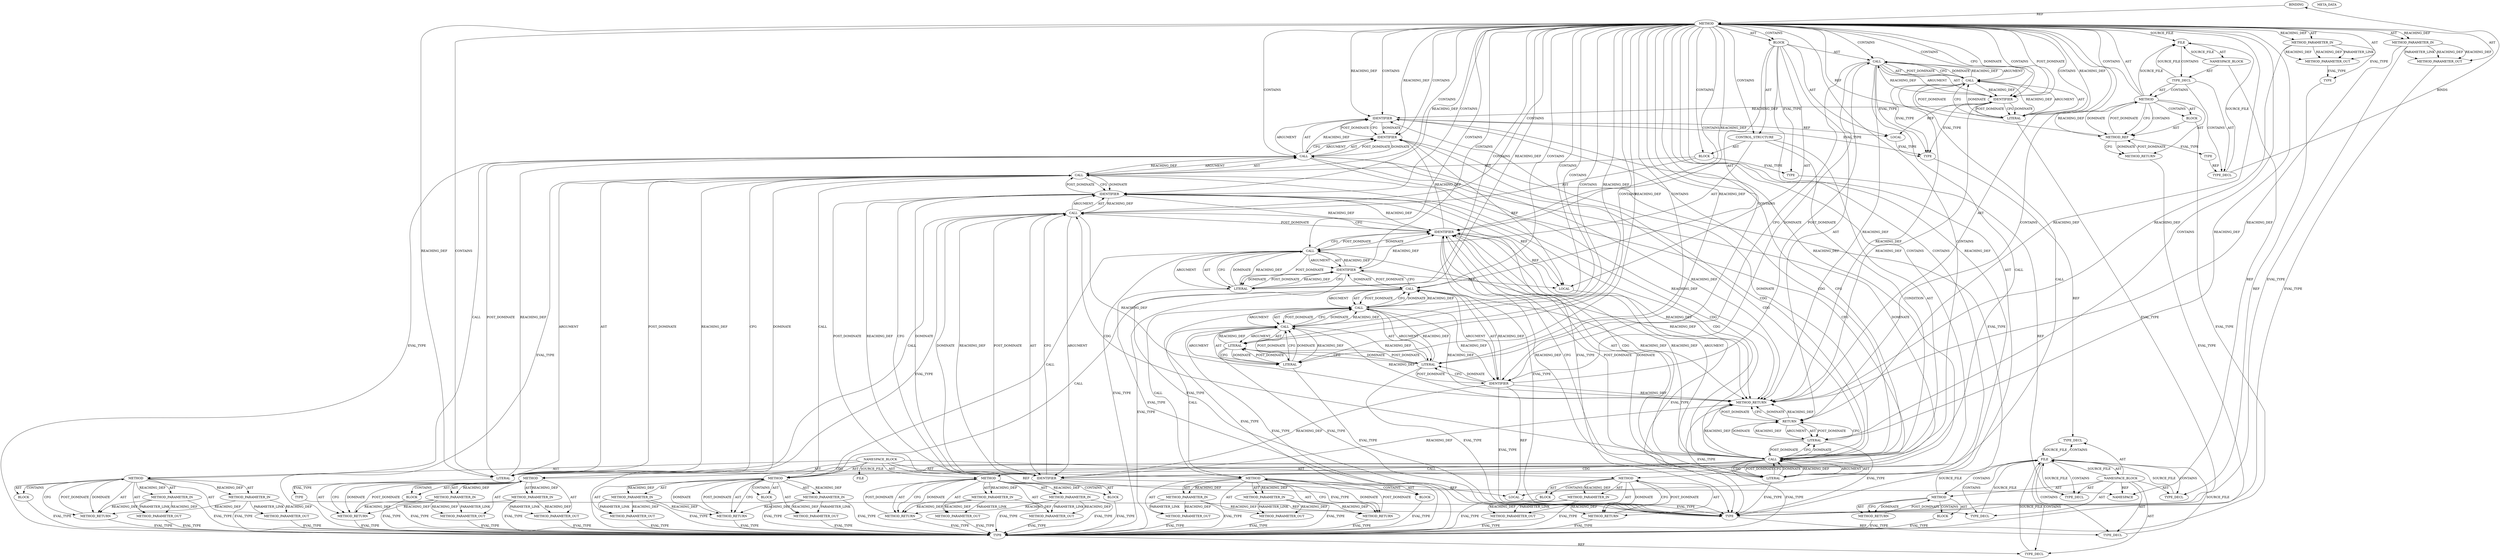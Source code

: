 digraph {
  "21474836480" [label="BINDING" METHOD_FULL_NAME="main" NAME="main" SIGNATURE="int(int,char[]*)"];
  "25769803776" [label="BLOCK" ARGUMENT_INDEX="-1" CODE="{
  int inc_value;
  int loop_counter;
  char buf[10];

  inc_value = 9 - (9 - 1);

  for(loop_counter = 0; loop_counter <= 9; )
  {
    /*  OK  */
    buf[loop_counter] = 'A';
    loop_counter += inc_value;
  }


  return 0;
}" COLUMN_NUMBER="1" LINE_NUMBER="51" ORDER="3" TYPE_FULL_NAME="void"];
  "25769803777" [label="BLOCK" ARGUMENT_INDEX="-1" CODE="{
    /*  OK  */
    buf[loop_counter] = 'A';
    loop_counter += inc_value;
  }" COLUMN_NUMBER="3" LINE_NUMBER="59" ORDER="4" TYPE_FULL_NAME="void"];
  "25769803778" [label="BLOCK" ARGUMENT_INDEX="-1" CODE="<empty>" COLUMN_NUMBER="1" LINE_NUMBER="1" ORDER="1" TYPE_FULL_NAME="ANY"];
  "25769803779" [label="BLOCK" ARGUMENT_INDEX="-1" CODE="<empty>" ORDER="1" TYPE_FULL_NAME="ANY"];
  "25769803780" [label="BLOCK" ARGUMENT_INDEX="1" CODE="<empty>" ORDER="1" TYPE_FULL_NAME="ANY"];
  "25769803781" [label="BLOCK" ARGUMENT_INDEX="1" CODE="<empty>" ORDER="1" TYPE_FULL_NAME="ANY"];
  "25769803782" [label="BLOCK" ARGUMENT_INDEX="1" CODE="<empty>" ORDER="1" TYPE_FULL_NAME="ANY"];
  "25769803783" [label="BLOCK" ARGUMENT_INDEX="1" CODE="<empty>" ORDER="1" TYPE_FULL_NAME="ANY"];
  "25769803784" [label="BLOCK" ARGUMENT_INDEX="1" CODE="<empty>" ORDER="1" TYPE_FULL_NAME="ANY"];
  "25769803785" [label="BLOCK" ARGUMENT_INDEX="1" CODE="<empty>" ORDER="1" TYPE_FULL_NAME="ANY"];
  "30064771072" [label="CALL" ARGUMENT_INDEX="2" CODE="buf[10]" COLUMN_NUMBER="8" DISPATCH_TYPE="STATIC_DISPATCH" LINE_NUMBER="54" METHOD_FULL_NAME="<operator>.assignment" NAME="<operator>.assignment" ORDER="4" SIGNATURE="" TYPE_FULL_NAME="char[10]"];
  "30064771073" [label="CALL" ARGUMENT_INDEX="2" CODE="buf[10]" COLUMN_NUMBER="8" DISPATCH_TYPE="STATIC_DISPATCH" LINE_NUMBER="54" METHOD_FULL_NAME="<operator>.alloc" NAME="<operator>.alloc" ORDER="2" SIGNATURE="" TYPE_FULL_NAME="char[10]"];
  "30064771074" [label="CALL" ARGUMENT_INDEX="-1" CODE="inc_value = 9 - (9 - 1)" COLUMN_NUMBER="3" DISPATCH_TYPE="STATIC_DISPATCH" LINE_NUMBER="56" METHOD_FULL_NAME="<operator>.assignment" NAME="<operator>.assignment" ORDER="5" SIGNATURE="" TYPE_FULL_NAME="ANY"];
  "30064771075" [label="CALL" ARGUMENT_INDEX="2" CODE="9 - (9 - 1)" COLUMN_NUMBER="15" DISPATCH_TYPE="STATIC_DISPATCH" LINE_NUMBER="56" METHOD_FULL_NAME="<operator>.subtraction" NAME="<operator>.subtraction" ORDER="2" SIGNATURE="" TYPE_FULL_NAME="ANY"];
  "30064771076" [label="CALL" ARGUMENT_INDEX="2" CODE="9 - 1" COLUMN_NUMBER="20" DISPATCH_TYPE="STATIC_DISPATCH" LINE_NUMBER="56" METHOD_FULL_NAME="<operator>.subtraction" NAME="<operator>.subtraction" ORDER="2" SIGNATURE="" TYPE_FULL_NAME="ANY"];
  "30064771077" [label="CALL" ARGUMENT_INDEX="1" CODE="loop_counter = 0" COLUMN_NUMBER="7" DISPATCH_TYPE="STATIC_DISPATCH" LINE_NUMBER="58" METHOD_FULL_NAME="<operator>.assignment" NAME="<operator>.assignment" ORDER="1" SIGNATURE="" TYPE_FULL_NAME="ANY"];
  "30064771078" [label="CALL" ARGUMENT_INDEX="-1" CODE="loop_counter <= 9" COLUMN_NUMBER="25" DISPATCH_TYPE="STATIC_DISPATCH" LINE_NUMBER="58" METHOD_FULL_NAME="<operator>.lessEqualsThan" NAME="<operator>.lessEqualsThan" ORDER="2" SIGNATURE="" TYPE_FULL_NAME="ANY"];
  "30064771079" [label="CALL" ARGUMENT_INDEX="-1" CODE="buf[loop_counter] = 'A'" COLUMN_NUMBER="5" DISPATCH_TYPE="STATIC_DISPATCH" LINE_NUMBER="61" METHOD_FULL_NAME="<operator>.assignment" NAME="<operator>.assignment" ORDER="1" SIGNATURE="" TYPE_FULL_NAME="ANY"];
  "30064771080" [label="CALL" ARGUMENT_INDEX="1" CODE="buf[loop_counter]" COLUMN_NUMBER="5" DISPATCH_TYPE="STATIC_DISPATCH" LINE_NUMBER="61" METHOD_FULL_NAME="<operator>.indirectIndexAccess" NAME="<operator>.indirectIndexAccess" ORDER="1" SIGNATURE="" TYPE_FULL_NAME="ANY"];
  "30064771081" [label="CALL" ARGUMENT_INDEX="-1" CODE="loop_counter += inc_value" COLUMN_NUMBER="5" DISPATCH_TYPE="STATIC_DISPATCH" LINE_NUMBER="62" METHOD_FULL_NAME="<operator>.assignmentPlus" NAME="<operator>.assignmentPlus" ORDER="2" SIGNATURE="" TYPE_FULL_NAME="ANY"];
  "47244640256" [label="CONTROL_STRUCTURE" ARGUMENT_INDEX="-1" CODE="for (loop_counter = 0;loop_counter <= 9;)" COLUMN_NUMBER="3" CONTROL_STRUCTURE_TYPE="FOR" LINE_NUMBER="58" ORDER="6" PARSER_TYPE_NAME="CASTForStatement"];
  "60129542144" [label="FILE" CODE="<empty>" CONTENT="<empty>" NAME="basic-00228-ok.c" ORDER="0"];
  "60129542145" [label="FILE" CODE="<empty>" CONTENT="<empty>" NAME="<includes>" ORDER="1"];
  "60129542146" [label="FILE" CODE="<empty>" CONTENT="<empty>" NAME="<unknown>" ORDER="0"];
  "68719476736" [label="IDENTIFIER" ARGUMENT_INDEX="1" CODE="buf" COLUMN_NUMBER="8" LINE_NUMBER="54" NAME="buf" ORDER="1" TYPE_FULL_NAME="char[10]"];
  "68719476737" [label="IDENTIFIER" ARGUMENT_INDEX="1" CODE="inc_value" COLUMN_NUMBER="3" LINE_NUMBER="56" NAME="inc_value" ORDER="1" TYPE_FULL_NAME="int"];
  "68719476738" [label="IDENTIFIER" ARGUMENT_INDEX="1" CODE="loop_counter" COLUMN_NUMBER="7" LINE_NUMBER="58" NAME="loop_counter" ORDER="1" TYPE_FULL_NAME="int"];
  "68719476739" [label="IDENTIFIER" ARGUMENT_INDEX="1" CODE="loop_counter" COLUMN_NUMBER="25" LINE_NUMBER="58" NAME="loop_counter" ORDER="1" TYPE_FULL_NAME="int"];
  "68719476740" [label="IDENTIFIER" ARGUMENT_INDEX="1" CODE="buf" COLUMN_NUMBER="5" LINE_NUMBER="61" NAME="buf" ORDER="1" TYPE_FULL_NAME="char[10]"];
  "68719476741" [label="IDENTIFIER" ARGUMENT_INDEX="2" CODE="loop_counter" COLUMN_NUMBER="9" LINE_NUMBER="61" NAME="loop_counter" ORDER="2" TYPE_FULL_NAME="int"];
  "68719476742" [label="IDENTIFIER" ARGUMENT_INDEX="1" CODE="loop_counter" COLUMN_NUMBER="5" LINE_NUMBER="62" NAME="loop_counter" ORDER="1" TYPE_FULL_NAME="int"];
  "68719476743" [label="IDENTIFIER" ARGUMENT_INDEX="2" CODE="inc_value" COLUMN_NUMBER="21" LINE_NUMBER="62" NAME="inc_value" ORDER="2" TYPE_FULL_NAME="int"];
  "90194313216" [label="LITERAL" ARGUMENT_INDEX="1" CODE="10" COLUMN_NUMBER="12" LINE_NUMBER="54" ORDER="1" TYPE_FULL_NAME="int"];
  "90194313217" [label="LITERAL" ARGUMENT_INDEX="1" CODE="9" COLUMN_NUMBER="15" LINE_NUMBER="56" ORDER="1" TYPE_FULL_NAME="int"];
  "90194313218" [label="LITERAL" ARGUMENT_INDEX="1" CODE="9" COLUMN_NUMBER="20" LINE_NUMBER="56" ORDER="1" TYPE_FULL_NAME="int"];
  "90194313219" [label="LITERAL" ARGUMENT_INDEX="2" CODE="1" COLUMN_NUMBER="24" LINE_NUMBER="56" ORDER="2" TYPE_FULL_NAME="int"];
  "90194313220" [label="LITERAL" ARGUMENT_INDEX="2" CODE="0" COLUMN_NUMBER="22" LINE_NUMBER="58" ORDER="2" TYPE_FULL_NAME="int"];
  "90194313221" [label="LITERAL" ARGUMENT_INDEX="2" CODE="9" COLUMN_NUMBER="41" LINE_NUMBER="58" ORDER="2" TYPE_FULL_NAME="int"];
  "90194313222" [label="LITERAL" ARGUMENT_INDEX="2" CODE="'A'" COLUMN_NUMBER="25" LINE_NUMBER="61" ORDER="2" TYPE_FULL_NAME="char"];
  "90194313223" [label="LITERAL" ARGUMENT_INDEX="-1" CODE="0" COLUMN_NUMBER="10" LINE_NUMBER="66" ORDER="1" TYPE_FULL_NAME="int"];
  "94489280512" [label="LOCAL" CODE="int inc_value" COLUMN_NUMBER="7" GENERIC_SIGNATURE="<empty>" LINE_NUMBER="52" NAME="inc_value" ORDER="1" TYPE_FULL_NAME="int"];
  "94489280513" [label="LOCAL" CODE="int loop_counter" COLUMN_NUMBER="7" GENERIC_SIGNATURE="<empty>" LINE_NUMBER="53" NAME="loop_counter" ORDER="2" TYPE_FULL_NAME="int"];
  "94489280514" [label="LOCAL" CODE="char buf[10]" COLUMN_NUMBER="8" GENERIC_SIGNATURE="<empty>" LINE_NUMBER="54" NAME="buf" ORDER="3" TYPE_FULL_NAME="char[10]"];
  "107374182400" [label="META_DATA" LANGUAGE="NEWC" OVERLAYS="base;controlflow;typerel;callgraph;dataflowOss" ROOT="/tmp/tmp.35FIujaNzE" VERSION="0.1"];
  "111669149696" [label="METHOD" AST_PARENT_FULL_NAME="basic-00228-ok.c:<global>" AST_PARENT_TYPE="TYPE_DECL" CODE="int main(int argc, char *argv[])
{
  int inc_value;
  int loop_counter;
  char buf[10];

  inc_value = 9 - (9 - 1);

  for(loop_counter = 0; loop_counter <= 9; )
  {
    /*  OK  */
    buf[loop_counter] = 'A';
    loop_counter += inc_value;
  }


  return 0;
}" COLUMN_NUMBER="1" COLUMN_NUMBER_END="1" FILENAME="basic-00228-ok.c" FULL_NAME="main" GENERIC_SIGNATURE="<empty>" IS_EXTERNAL="false" LINE_NUMBER="50" LINE_NUMBER_END="67" NAME="main" ORDER="1" SIGNATURE="int(int,char[]*)"];
  "111669149697" [label="METHOD" AST_PARENT_FULL_NAME="basic-00228-ok.c:<global>" AST_PARENT_TYPE="TYPE_DECL" CODE="<global>" COLUMN_NUMBER="1" COLUMN_NUMBER_END="1" FILENAME="basic-00228-ok.c" FULL_NAME="basic-00228-ok.c:<global>" GENERIC_SIGNATURE="<empty>" IS_EXTERNAL="false" LINE_NUMBER="1" LINE_NUMBER_END="67" NAME="<global>" ORDER="1" SIGNATURE=""];
  "111669149698" [label="METHOD" AST_PARENT_FULL_NAME="<includes>:<global>" AST_PARENT_TYPE="NAMESPACE_BLOCK" CODE="<global>" FILENAME="<includes>" FULL_NAME="<includes>:<global>" GENERIC_SIGNATURE="<empty>" IS_EXTERNAL="false" LINE_NUMBER="1" NAME="<global>" ORDER="1" SIGNATURE=""];
  "111669149699" [label="METHOD" AST_PARENT_FULL_NAME="<global>" AST_PARENT_TYPE="NAMESPACE_BLOCK" CODE="<empty>" FILENAME="<empty>" FULL_NAME="<operator>.assignment" GENERIC_SIGNATURE="<empty>" IS_EXTERNAL="true" NAME="<operator>.assignment" ORDER="0" SIGNATURE=""];
  "111669149700" [label="METHOD" AST_PARENT_FULL_NAME="<global>" AST_PARENT_TYPE="NAMESPACE_BLOCK" CODE="<empty>" FILENAME="<empty>" FULL_NAME="<operator>.alloc" GENERIC_SIGNATURE="<empty>" IS_EXTERNAL="true" NAME="<operator>.alloc" ORDER="0" SIGNATURE=""];
  "111669149701" [label="METHOD" AST_PARENT_FULL_NAME="<global>" AST_PARENT_TYPE="NAMESPACE_BLOCK" CODE="<empty>" FILENAME="<empty>" FULL_NAME="<operator>.subtraction" GENERIC_SIGNATURE="<empty>" IS_EXTERNAL="true" NAME="<operator>.subtraction" ORDER="0" SIGNATURE=""];
  "111669149702" [label="METHOD" AST_PARENT_FULL_NAME="<global>" AST_PARENT_TYPE="NAMESPACE_BLOCK" CODE="<empty>" FILENAME="<empty>" FULL_NAME="<operator>.lessEqualsThan" GENERIC_SIGNATURE="<empty>" IS_EXTERNAL="true" NAME="<operator>.lessEqualsThan" ORDER="0" SIGNATURE=""];
  "111669149703" [label="METHOD" AST_PARENT_FULL_NAME="<global>" AST_PARENT_TYPE="NAMESPACE_BLOCK" CODE="<empty>" FILENAME="<empty>" FULL_NAME="<operator>.indirectIndexAccess" GENERIC_SIGNATURE="<empty>" IS_EXTERNAL="true" NAME="<operator>.indirectIndexAccess" ORDER="0" SIGNATURE=""];
  "111669149704" [label="METHOD" AST_PARENT_FULL_NAME="<global>" AST_PARENT_TYPE="NAMESPACE_BLOCK" CODE="<empty>" FILENAME="<empty>" FULL_NAME="<operator>.assignmentPlus" GENERIC_SIGNATURE="<empty>" IS_EXTERNAL="true" NAME="<operator>.assignmentPlus" ORDER="0" SIGNATURE=""];
  "115964116992" [label="METHOD_PARAMETER_IN" CODE="int argc" COLUMN_NUMBER="10" EVALUATION_STRATEGY="BY_VALUE" INDEX="1" IS_VARIADIC="false" LINE_NUMBER="50" NAME="argc" ORDER="1" TYPE_FULL_NAME="int"];
  "115964116993" [label="METHOD_PARAMETER_IN" CODE="char *argv[]" COLUMN_NUMBER="20" EVALUATION_STRATEGY="BY_VALUE" INDEX="2" IS_VARIADIC="false" LINE_NUMBER="50" NAME="argv" ORDER="2" TYPE_FULL_NAME="char[]*"];
  "115964116994" [label="METHOD_PARAMETER_IN" CODE="p1" EVALUATION_STRATEGY="BY_VALUE" INDEX="1" IS_VARIADIC="false" NAME="p1" ORDER="1" TYPE_FULL_NAME="ANY"];
  "115964116995" [label="METHOD_PARAMETER_IN" CODE="p2" EVALUATION_STRATEGY="BY_VALUE" INDEX="2" IS_VARIADIC="false" NAME="p2" ORDER="2" TYPE_FULL_NAME="ANY"];
  "115964116996" [label="METHOD_PARAMETER_IN" CODE="p1" EVALUATION_STRATEGY="BY_VALUE" INDEX="1" IS_VARIADIC="false" NAME="p1" ORDER="1" TYPE_FULL_NAME="ANY"];
  "115964116997" [label="METHOD_PARAMETER_IN" CODE="p1" EVALUATION_STRATEGY="BY_VALUE" INDEX="1" IS_VARIADIC="false" NAME="p1" ORDER="1" TYPE_FULL_NAME="ANY"];
  "115964116998" [label="METHOD_PARAMETER_IN" CODE="p2" EVALUATION_STRATEGY="BY_VALUE" INDEX="2" IS_VARIADIC="false" NAME="p2" ORDER="2" TYPE_FULL_NAME="ANY"];
  "115964116999" [label="METHOD_PARAMETER_IN" CODE="p1" EVALUATION_STRATEGY="BY_VALUE" INDEX="1" IS_VARIADIC="false" NAME="p1" ORDER="1" TYPE_FULL_NAME="ANY"];
  "115964117000" [label="METHOD_PARAMETER_IN" CODE="p2" EVALUATION_STRATEGY="BY_VALUE" INDEX="2" IS_VARIADIC="false" NAME="p2" ORDER="2" TYPE_FULL_NAME="ANY"];
  "115964117001" [label="METHOD_PARAMETER_IN" CODE="p1" EVALUATION_STRATEGY="BY_VALUE" INDEX="1" IS_VARIADIC="false" NAME="p1" ORDER="1" TYPE_FULL_NAME="ANY"];
  "115964117002" [label="METHOD_PARAMETER_IN" CODE="p2" EVALUATION_STRATEGY="BY_VALUE" INDEX="2" IS_VARIADIC="false" NAME="p2" ORDER="2" TYPE_FULL_NAME="ANY"];
  "115964117003" [label="METHOD_PARAMETER_IN" CODE="p1" EVALUATION_STRATEGY="BY_VALUE" INDEX="1" IS_VARIADIC="false" NAME="p1" ORDER="1" TYPE_FULL_NAME="ANY"];
  "115964117004" [label="METHOD_PARAMETER_IN" CODE="p2" EVALUATION_STRATEGY="BY_VALUE" INDEX="2" IS_VARIADIC="false" NAME="p2" ORDER="2" TYPE_FULL_NAME="ANY"];
  "120259084288" [label="METHOD_PARAMETER_OUT" CODE="int argc" COLUMN_NUMBER="10" EVALUATION_STRATEGY="BY_VALUE" INDEX="1" IS_VARIADIC="false" LINE_NUMBER="50" NAME="argc" ORDER="1" TYPE_FULL_NAME="int"];
  "120259084289" [label="METHOD_PARAMETER_OUT" CODE="char *argv[]" COLUMN_NUMBER="20" EVALUATION_STRATEGY="BY_VALUE" INDEX="2" IS_VARIADIC="false" LINE_NUMBER="50" NAME="argv" ORDER="2" TYPE_FULL_NAME="char[]*"];
  "120259084290" [label="METHOD_PARAMETER_OUT" CODE="p1" EVALUATION_STRATEGY="BY_VALUE" INDEX="1" IS_VARIADIC="false" NAME="p1" ORDER="1" TYPE_FULL_NAME="ANY"];
  "120259084291" [label="METHOD_PARAMETER_OUT" CODE="p2" EVALUATION_STRATEGY="BY_VALUE" INDEX="2" IS_VARIADIC="false" NAME="p2" ORDER="2" TYPE_FULL_NAME="ANY"];
  "120259084292" [label="METHOD_PARAMETER_OUT" CODE="p1" EVALUATION_STRATEGY="BY_VALUE" INDEX="1" IS_VARIADIC="false" NAME="p1" ORDER="1" TYPE_FULL_NAME="ANY"];
  "120259084293" [label="METHOD_PARAMETER_OUT" CODE="p1" EVALUATION_STRATEGY="BY_VALUE" INDEX="1" IS_VARIADIC="false" NAME="p1" ORDER="1" TYPE_FULL_NAME="ANY"];
  "120259084294" [label="METHOD_PARAMETER_OUT" CODE="p2" EVALUATION_STRATEGY="BY_VALUE" INDEX="2" IS_VARIADIC="false" NAME="p2" ORDER="2" TYPE_FULL_NAME="ANY"];
  "120259084295" [label="METHOD_PARAMETER_OUT" CODE="p1" EVALUATION_STRATEGY="BY_VALUE" INDEX="1" IS_VARIADIC="false" NAME="p1" ORDER="1" TYPE_FULL_NAME="ANY"];
  "120259084296" [label="METHOD_PARAMETER_OUT" CODE="p2" EVALUATION_STRATEGY="BY_VALUE" INDEX="2" IS_VARIADIC="false" NAME="p2" ORDER="2" TYPE_FULL_NAME="ANY"];
  "120259084297" [label="METHOD_PARAMETER_OUT" CODE="p1" EVALUATION_STRATEGY="BY_VALUE" INDEX="1" IS_VARIADIC="false" NAME="p1" ORDER="1" TYPE_FULL_NAME="ANY"];
  "120259084298" [label="METHOD_PARAMETER_OUT" CODE="p2" EVALUATION_STRATEGY="BY_VALUE" INDEX="2" IS_VARIADIC="false" NAME="p2" ORDER="2" TYPE_FULL_NAME="ANY"];
  "120259084299" [label="METHOD_PARAMETER_OUT" CODE="p1" EVALUATION_STRATEGY="BY_VALUE" INDEX="1" IS_VARIADIC="false" NAME="p1" ORDER="1" TYPE_FULL_NAME="ANY"];
  "120259084300" [label="METHOD_PARAMETER_OUT" CODE="p2" EVALUATION_STRATEGY="BY_VALUE" INDEX="2" IS_VARIADIC="false" NAME="p2" ORDER="2" TYPE_FULL_NAME="ANY"];
  "124554051584" [label="METHOD_REF" ARGUMENT_INDEX="1" CODE="main" COLUMN_NUMBER="1" LINE_NUMBER="50" METHOD_FULL_NAME="main" ORDER="1" TYPE_FULL_NAME="main"];
  "128849018880" [label="METHOD_RETURN" CODE="RET" COLUMN_NUMBER="1" EVALUATION_STRATEGY="BY_VALUE" LINE_NUMBER="50" ORDER="4" TYPE_FULL_NAME="int"];
  "128849018881" [label="METHOD_RETURN" CODE="RET" COLUMN_NUMBER="1" EVALUATION_STRATEGY="BY_VALUE" LINE_NUMBER="1" ORDER="2" TYPE_FULL_NAME="ANY"];
  "128849018882" [label="METHOD_RETURN" CODE="RET" EVALUATION_STRATEGY="BY_VALUE" LINE_NUMBER="1" ORDER="2" TYPE_FULL_NAME="ANY"];
  "128849018883" [label="METHOD_RETURN" CODE="RET" EVALUATION_STRATEGY="BY_VALUE" ORDER="2" TYPE_FULL_NAME="ANY"];
  "128849018884" [label="METHOD_RETURN" CODE="RET" EVALUATION_STRATEGY="BY_VALUE" ORDER="2" TYPE_FULL_NAME="ANY"];
  "128849018885" [label="METHOD_RETURN" CODE="RET" EVALUATION_STRATEGY="BY_VALUE" ORDER="2" TYPE_FULL_NAME="ANY"];
  "128849018886" [label="METHOD_RETURN" CODE="RET" EVALUATION_STRATEGY="BY_VALUE" ORDER="2" TYPE_FULL_NAME="ANY"];
  "128849018887" [label="METHOD_RETURN" CODE="RET" EVALUATION_STRATEGY="BY_VALUE" ORDER="2" TYPE_FULL_NAME="ANY"];
  "128849018888" [label="METHOD_RETURN" CODE="RET" EVALUATION_STRATEGY="BY_VALUE" ORDER="2" TYPE_FULL_NAME="ANY"];
  "137438953472" [label="NAMESPACE" CODE="<empty>" NAME="<global>" ORDER="-1"];
  "141733920768" [label="NAMESPACE_BLOCK" CODE="<empty>" FILENAME="<unknown>" FULL_NAME="<global>" NAME="<global>" ORDER="1"];
  "141733920769" [label="NAMESPACE_BLOCK" CODE="<empty>" FILENAME="basic-00228-ok.c" FULL_NAME="basic-00228-ok.c:<global>" NAME="<global>" ORDER="1"];
  "141733920770" [label="NAMESPACE_BLOCK" CODE="<empty>" FILENAME="<includes>" FULL_NAME="<includes>:<global>" NAME="<global>" ORDER="1"];
  "146028888064" [label="RETURN" ARGUMENT_INDEX="-1" CODE="return 0;" COLUMN_NUMBER="3" LINE_NUMBER="66" ORDER="7"];
  "163208757248" [label="TYPE" FULL_NAME="ANY" NAME="ANY" TYPE_DECL_FULL_NAME="ANY"];
  "163208757249" [label="TYPE" FULL_NAME="char" NAME="char" TYPE_DECL_FULL_NAME="char"];
  "163208757250" [label="TYPE" FULL_NAME="char[10]" NAME="char[10]" TYPE_DECL_FULL_NAME="char[10]"];
  "163208757251" [label="TYPE" FULL_NAME="char[]*" NAME="char[]*" TYPE_DECL_FULL_NAME="char[]*"];
  "163208757252" [label="TYPE" FULL_NAME="int" NAME="int" TYPE_DECL_FULL_NAME="int"];
  "163208757253" [label="TYPE" FULL_NAME="main" NAME="main" TYPE_DECL_FULL_NAME="main"];
  "163208757254" [label="TYPE" FULL_NAME="void" NAME="void" TYPE_DECL_FULL_NAME="void"];
  "171798691840" [label="TYPE_DECL" AST_PARENT_FULL_NAME="basic-00228-ok.c:<global>" AST_PARENT_TYPE="TYPE_DECL" CODE="main" COLUMN_NUMBER="1" FILENAME="basic-00228-ok.c" FULL_NAME="main" GENERIC_SIGNATURE="<empty>" IS_EXTERNAL="false" LINE_NUMBER="50" NAME="main" ORDER="1"];
  "171798691841" [label="TYPE_DECL" AST_PARENT_FULL_NAME="basic-00228-ok.c:<global>" AST_PARENT_TYPE="NAMESPACE_BLOCK" CODE="<global>" COLUMN_NUMBER="1" FILENAME="basic-00228-ok.c" FULL_NAME="basic-00228-ok.c:<global>" GENERIC_SIGNATURE="<empty>" IS_EXTERNAL="false" LINE_NUMBER="1" NAME="<global>" ORDER="1"];
  "171798691842" [label="TYPE_DECL" AST_PARENT_FULL_NAME="<includes>:<global>" AST_PARENT_TYPE="NAMESPACE_BLOCK" CODE="ANY" FILENAME="<includes>" FULL_NAME="ANY" GENERIC_SIGNATURE="<empty>" IS_EXTERNAL="true" NAME="ANY" ORDER="-1"];
  "171798691843" [label="TYPE_DECL" AST_PARENT_FULL_NAME="<includes>:<global>" AST_PARENT_TYPE="NAMESPACE_BLOCK" CODE="char" FILENAME="<includes>" FULL_NAME="char" GENERIC_SIGNATURE="<empty>" IS_EXTERNAL="true" NAME="char" ORDER="-1"];
  "171798691844" [label="TYPE_DECL" AST_PARENT_FULL_NAME="<includes>:<global>" AST_PARENT_TYPE="NAMESPACE_BLOCK" CODE="char[10]" FILENAME="<includes>" FULL_NAME="char[10]" GENERIC_SIGNATURE="<empty>" IS_EXTERNAL="true" NAME="char[10]" ORDER="-1"];
  "171798691845" [label="TYPE_DECL" AST_PARENT_FULL_NAME="<includes>:<global>" AST_PARENT_TYPE="NAMESPACE_BLOCK" CODE="char[]*" FILENAME="<includes>" FULL_NAME="char[]*" GENERIC_SIGNATURE="<empty>" IS_EXTERNAL="true" NAME="char[]*" ORDER="-1"];
  "171798691846" [label="TYPE_DECL" AST_PARENT_FULL_NAME="<includes>:<global>" AST_PARENT_TYPE="NAMESPACE_BLOCK" CODE="int" FILENAME="<includes>" FULL_NAME="int" GENERIC_SIGNATURE="<empty>" IS_EXTERNAL="true" NAME="int" ORDER="-1"];
  "171798691847" [label="TYPE_DECL" AST_PARENT_FULL_NAME="<includes>:<global>" AST_PARENT_TYPE="NAMESPACE_BLOCK" CODE="void" FILENAME="<includes>" FULL_NAME="void" GENERIC_SIGNATURE="<empty>" IS_EXTERNAL="true" NAME="void" ORDER="-1"];
  "21474836480" -> "111669149696" [label="REF" ];
  "25769803776" -> "94489280512" [label="AST" ];
  "25769803776" -> "94489280513" [label="AST" ];
  "25769803776" -> "94489280514" [label="AST" ];
  "25769803776" -> "30064771072" [label="AST" ];
  "25769803776" -> "30064771074" [label="AST" ];
  "25769803776" -> "47244640256" [label="AST" ];
  "25769803776" -> "146028888064" [label="AST" ];
  "25769803776" -> "163208757254" [label="EVAL_TYPE" ];
  "25769803777" -> "30064771079" [label="AST" ];
  "25769803777" -> "30064771081" [label="AST" ];
  "25769803777" -> "163208757254" [label="EVAL_TYPE" ];
  "25769803778" -> "124554051584" [label="AST" ];
  "25769803778" -> "163208757248" [label="EVAL_TYPE" ];
  "25769803779" -> "163208757248" [label="EVAL_TYPE" ];
  "25769803780" -> "163208757248" [label="EVAL_TYPE" ];
  "25769803781" -> "163208757248" [label="EVAL_TYPE" ];
  "25769803782" -> "163208757248" [label="EVAL_TYPE" ];
  "25769803783" -> "163208757248" [label="EVAL_TYPE" ];
  "25769803784" -> "163208757248" [label="EVAL_TYPE" ];
  "25769803785" -> "163208757248" [label="EVAL_TYPE" ];
  "30064771072" -> "68719476736" [label="ARGUMENT" ];
  "30064771072" -> "30064771073" [label="ARGUMENT" ];
  "30064771072" -> "68719476736" [label="AST" ];
  "30064771072" -> "30064771073" [label="AST" ];
  "30064771072" -> "111669149699" [label="CALL" ];
  "30064771072" -> "68719476737" [label="CFG" ];
  "30064771072" -> "68719476737" [label="DOMINATE" ];
  "30064771072" -> "163208757250" [label="EVAL_TYPE" ];
  "30064771072" -> "30064771073" [label="POST_DOMINATE" ];
  "30064771072" -> "128849018880" [label="REACHING_DEF" property="buf[10]"];
  "30064771073" -> "90194313216" [label="ARGUMENT" ];
  "30064771073" -> "90194313216" [label="AST" ];
  "30064771073" -> "111669149700" [label="CALL" ];
  "30064771073" -> "30064771072" [label="CFG" ];
  "30064771073" -> "30064771072" [label="DOMINATE" ];
  "30064771073" -> "163208757250" [label="EVAL_TYPE" ];
  "30064771073" -> "90194313216" [label="POST_DOMINATE" ];
  "30064771073" -> "68719476736" [label="REACHING_DEF" property="buf[10]"];
  "30064771073" -> "30064771072" [label="REACHING_DEF" property="buf[10]"];
  "30064771073" -> "128849018880" [label="REACHING_DEF" property="buf[10]"];
  "30064771074" -> "68719476737" [label="ARGUMENT" ];
  "30064771074" -> "30064771075" [label="ARGUMENT" ];
  "30064771074" -> "68719476737" [label="AST" ];
  "30064771074" -> "30064771075" [label="AST" ];
  "30064771074" -> "111669149699" [label="CALL" ];
  "30064771074" -> "68719476738" [label="CFG" ];
  "30064771074" -> "68719476738" [label="DOMINATE" ];
  "30064771074" -> "163208757248" [label="EVAL_TYPE" ];
  "30064771074" -> "30064771075" [label="POST_DOMINATE" ];
  "30064771074" -> "128849018880" [label="REACHING_DEF" property="inc_value = 9 - (9 - 1)"];
  "30064771075" -> "90194313217" [label="ARGUMENT" ];
  "30064771075" -> "30064771076" [label="ARGUMENT" ];
  "30064771075" -> "90194313217" [label="AST" ];
  "30064771075" -> "30064771076" [label="AST" ];
  "30064771075" -> "111669149701" [label="CALL" ];
  "30064771075" -> "30064771074" [label="CFG" ];
  "30064771075" -> "30064771074" [label="DOMINATE" ];
  "30064771075" -> "163208757248" [label="EVAL_TYPE" ];
  "30064771075" -> "30064771076" [label="POST_DOMINATE" ];
  "30064771075" -> "68719476737" [label="REACHING_DEF" property="9 - (9 - 1)"];
  "30064771075" -> "30064771074" [label="REACHING_DEF" property="9 - (9 - 1)"];
  "30064771075" -> "128849018880" [label="REACHING_DEF" property="9 - (9 - 1)"];
  "30064771076" -> "90194313218" [label="ARGUMENT" ];
  "30064771076" -> "90194313219" [label="ARGUMENT" ];
  "30064771076" -> "90194313218" [label="AST" ];
  "30064771076" -> "90194313219" [label="AST" ];
  "30064771076" -> "111669149701" [label="CALL" ];
  "30064771076" -> "30064771075" [label="CFG" ];
  "30064771076" -> "30064771075" [label="DOMINATE" ];
  "30064771076" -> "163208757248" [label="EVAL_TYPE" ];
  "30064771076" -> "90194313219" [label="POST_DOMINATE" ];
  "30064771076" -> "30064771075" [label="REACHING_DEF" property="9 - 1"];
  "30064771076" -> "128849018880" [label="REACHING_DEF" property="9 - 1"];
  "30064771077" -> "68719476738" [label="ARGUMENT" ];
  "30064771077" -> "90194313220" [label="ARGUMENT" ];
  "30064771077" -> "68719476738" [label="AST" ];
  "30064771077" -> "90194313220" [label="AST" ];
  "30064771077" -> "111669149699" [label="CALL" ];
  "30064771077" -> "68719476739" [label="CFG" ];
  "30064771077" -> "68719476739" [label="DOMINATE" ];
  "30064771077" -> "163208757248" [label="EVAL_TYPE" ];
  "30064771077" -> "90194313220" [label="POST_DOMINATE" ];
  "30064771077" -> "128849018880" [label="REACHING_DEF" property="loop_counter = 0"];
  "30064771078" -> "68719476739" [label="ARGUMENT" ];
  "30064771078" -> "90194313221" [label="ARGUMENT" ];
  "30064771078" -> "68719476739" [label="AST" ];
  "30064771078" -> "90194313221" [label="AST" ];
  "30064771078" -> "111669149702" [label="CALL" ];
  "30064771078" -> "30064771081" [label="CDG" ];
  "30064771078" -> "68719476739" [label="CDG" ];
  "30064771078" -> "30064771079" [label="CDG" ];
  "30064771078" -> "90194313221" [label="CDG" ];
  "30064771078" -> "30064771080" [label="CDG" ];
  "30064771078" -> "90194313222" [label="CDG" ];
  "30064771078" -> "68719476742" [label="CDG" ];
  "30064771078" -> "68719476743" [label="CDG" ];
  "30064771078" -> "68719476740" [label="CDG" ];
  "30064771078" -> "68719476741" [label="CDG" ];
  "30064771078" -> "30064771078" [label="CDG" ];
  "30064771078" -> "68719476740" [label="CFG" ];
  "30064771078" -> "90194313223" [label="CFG" ];
  "30064771078" -> "68719476740" [label="DOMINATE" ];
  "30064771078" -> "90194313223" [label="DOMINATE" ];
  "30064771078" -> "163208757248" [label="EVAL_TYPE" ];
  "30064771078" -> "90194313221" [label="POST_DOMINATE" ];
  "30064771078" -> "128849018880" [label="REACHING_DEF" property="loop_counter <= 9"];
  "30064771079" -> "30064771080" [label="ARGUMENT" ];
  "30064771079" -> "90194313222" [label="ARGUMENT" ];
  "30064771079" -> "30064771080" [label="AST" ];
  "30064771079" -> "90194313222" [label="AST" ];
  "30064771079" -> "111669149699" [label="CALL" ];
  "30064771079" -> "68719476742" [label="CFG" ];
  "30064771079" -> "68719476742" [label="DOMINATE" ];
  "30064771079" -> "163208757248" [label="EVAL_TYPE" ];
  "30064771079" -> "90194313222" [label="POST_DOMINATE" ];
  "30064771079" -> "128849018880" [label="REACHING_DEF" property="buf[loop_counter] = 'A'"];
  "30064771080" -> "68719476740" [label="ARGUMENT" ];
  "30064771080" -> "68719476741" [label="ARGUMENT" ];
  "30064771080" -> "68719476740" [label="AST" ];
  "30064771080" -> "68719476741" [label="AST" ];
  "30064771080" -> "111669149703" [label="CALL" ];
  "30064771080" -> "90194313222" [label="CFG" ];
  "30064771080" -> "90194313222" [label="DOMINATE" ];
  "30064771080" -> "163208757248" [label="EVAL_TYPE" ];
  "30064771080" -> "68719476741" [label="POST_DOMINATE" ];
  "30064771080" -> "68719476740" [label="REACHING_DEF" property="buf[loop_counter]"];
  "30064771080" -> "30064771079" [label="REACHING_DEF" property="buf[loop_counter]"];
  "30064771080" -> "128849018880" [label="REACHING_DEF" property="buf[loop_counter]"];
  "30064771081" -> "68719476742" [label="ARGUMENT" ];
  "30064771081" -> "68719476743" [label="ARGUMENT" ];
  "30064771081" -> "68719476742" [label="AST" ];
  "30064771081" -> "68719476743" [label="AST" ];
  "30064771081" -> "111669149704" [label="CALL" ];
  "30064771081" -> "68719476739" [label="CFG" ];
  "30064771081" -> "163208757248" [label="EVAL_TYPE" ];
  "30064771081" -> "68719476743" [label="POST_DOMINATE" ];
  "30064771081" -> "128849018880" [label="REACHING_DEF" property="loop_counter += inc_value"];
  "47244640256" -> "30064771077" [label="AST" ];
  "47244640256" -> "30064771078" [label="AST" ];
  "47244640256" -> "25769803777" [label="AST" ];
  "47244640256" -> "30064771078" [label="CONDITION" ];
  "60129542144" -> "141733920769" [label="AST" ];
  "60129542144" -> "171798691841" [label="CONTAINS" ];
  "60129542145" -> "141733920770" [label="AST" ];
  "60129542145" -> "111669149698" [label="CONTAINS" ];
  "60129542145" -> "171798691842" [label="CONTAINS" ];
  "60129542145" -> "171798691843" [label="CONTAINS" ];
  "60129542145" -> "171798691844" [label="CONTAINS" ];
  "60129542145" -> "171798691845" [label="CONTAINS" ];
  "60129542145" -> "171798691846" [label="CONTAINS" ];
  "60129542145" -> "171798691847" [label="CONTAINS" ];
  "68719476736" -> "90194313216" [label="CFG" ];
  "68719476736" -> "90194313216" [label="DOMINATE" ];
  "68719476736" -> "163208757250" [label="EVAL_TYPE" ];
  "68719476736" -> "111669149696" [label="POST_DOMINATE" ];
  "68719476736" -> "68719476740" [label="REACHING_DEF" property="buf"];
  "68719476736" -> "30064771072" [label="REACHING_DEF" property="buf"];
  "68719476736" -> "128849018880" [label="REACHING_DEF" property="buf"];
  "68719476736" -> "94489280514" [label="REF" ];
  "68719476737" -> "90194313217" [label="CFG" ];
  "68719476737" -> "90194313217" [label="DOMINATE" ];
  "68719476737" -> "163208757252" [label="EVAL_TYPE" ];
  "68719476737" -> "30064771072" [label="POST_DOMINATE" ];
  "68719476737" -> "68719476743" [label="REACHING_DEF" property="inc_value"];
  "68719476737" -> "30064771074" [label="REACHING_DEF" property="inc_value"];
  "68719476737" -> "128849018880" [label="REACHING_DEF" property="inc_value"];
  "68719476737" -> "94489280512" [label="REF" ];
  "68719476738" -> "90194313220" [label="CFG" ];
  "68719476738" -> "90194313220" [label="DOMINATE" ];
  "68719476738" -> "163208757252" [label="EVAL_TYPE" ];
  "68719476738" -> "30064771074" [label="POST_DOMINATE" ];
  "68719476738" -> "68719476739" [label="REACHING_DEF" property="loop_counter"];
  "68719476738" -> "30064771077" [label="REACHING_DEF" property="loop_counter"];
  "68719476738" -> "94489280513" [label="REF" ];
  "68719476739" -> "90194313221" [label="CFG" ];
  "68719476739" -> "90194313221" [label="DOMINATE" ];
  "68719476739" -> "163208757252" [label="EVAL_TYPE" ];
  "68719476739" -> "30064771077" [label="POST_DOMINATE" ];
  "68719476739" -> "30064771081" [label="POST_DOMINATE" ];
  "68719476739" -> "68719476741" [label="REACHING_DEF" property="loop_counter"];
  "68719476739" -> "30064771078" [label="REACHING_DEF" property="loop_counter"];
  "68719476739" -> "68719476742" [label="REACHING_DEF" property="loop_counter"];
  "68719476739" -> "128849018880" [label="REACHING_DEF" property="loop_counter"];
  "68719476739" -> "94489280513" [label="REF" ];
  "68719476740" -> "68719476741" [label="CFG" ];
  "68719476740" -> "68719476741" [label="DOMINATE" ];
  "68719476740" -> "163208757250" [label="EVAL_TYPE" ];
  "68719476740" -> "94489280514" [label="REF" ];
  "68719476741" -> "30064771080" [label="CFG" ];
  "68719476741" -> "30064771080" [label="DOMINATE" ];
  "68719476741" -> "163208757252" [label="EVAL_TYPE" ];
  "68719476741" -> "68719476740" [label="POST_DOMINATE" ];
  "68719476741" -> "94489280513" [label="REF" ];
  "68719476742" -> "68719476743" [label="CFG" ];
  "68719476742" -> "68719476743" [label="DOMINATE" ];
  "68719476742" -> "163208757252" [label="EVAL_TYPE" ];
  "68719476742" -> "30064771079" [label="POST_DOMINATE" ];
  "68719476742" -> "68719476739" [label="REACHING_DEF" property="loop_counter"];
  "68719476742" -> "30064771081" [label="REACHING_DEF" property="loop_counter"];
  "68719476742" -> "94489280513" [label="REF" ];
  "68719476743" -> "30064771081" [label="CFG" ];
  "68719476743" -> "30064771081" [label="DOMINATE" ];
  "68719476743" -> "163208757252" [label="EVAL_TYPE" ];
  "68719476743" -> "68719476742" [label="POST_DOMINATE" ];
  "68719476743" -> "68719476742" [label="REACHING_DEF" property="inc_value"];
  "68719476743" -> "30064771081" [label="REACHING_DEF" property="inc_value"];
  "68719476743" -> "128849018880" [label="REACHING_DEF" property="inc_value"];
  "68719476743" -> "94489280512" [label="REF" ];
  "90194313216" -> "30064771073" [label="CFG" ];
  "90194313216" -> "30064771073" [label="DOMINATE" ];
  "90194313216" -> "163208757252" [label="EVAL_TYPE" ];
  "90194313216" -> "68719476736" [label="POST_DOMINATE" ];
  "90194313216" -> "30064771073" [label="REACHING_DEF" property="10"];
  "90194313217" -> "90194313218" [label="CFG" ];
  "90194313217" -> "90194313218" [label="DOMINATE" ];
  "90194313217" -> "163208757252" [label="EVAL_TYPE" ];
  "90194313217" -> "68719476737" [label="POST_DOMINATE" ];
  "90194313217" -> "30064771076" [label="REACHING_DEF" property="9"];
  "90194313217" -> "30064771075" [label="REACHING_DEF" property="9"];
  "90194313218" -> "90194313219" [label="CFG" ];
  "90194313218" -> "90194313219" [label="DOMINATE" ];
  "90194313218" -> "163208757252" [label="EVAL_TYPE" ];
  "90194313218" -> "90194313217" [label="POST_DOMINATE" ];
  "90194313218" -> "30064771076" [label="REACHING_DEF" property="9"];
  "90194313219" -> "30064771076" [label="CFG" ];
  "90194313219" -> "30064771076" [label="DOMINATE" ];
  "90194313219" -> "163208757252" [label="EVAL_TYPE" ];
  "90194313219" -> "90194313218" [label="POST_DOMINATE" ];
  "90194313219" -> "30064771076" [label="REACHING_DEF" property="1"];
  "90194313220" -> "30064771077" [label="CFG" ];
  "90194313220" -> "30064771077" [label="DOMINATE" ];
  "90194313220" -> "163208757252" [label="EVAL_TYPE" ];
  "90194313220" -> "68719476738" [label="POST_DOMINATE" ];
  "90194313220" -> "68719476738" [label="REACHING_DEF" property="0"];
  "90194313220" -> "30064771077" [label="REACHING_DEF" property="0"];
  "90194313221" -> "30064771078" [label="CFG" ];
  "90194313221" -> "30064771078" [label="DOMINATE" ];
  "90194313221" -> "163208757252" [label="EVAL_TYPE" ];
  "90194313221" -> "68719476739" [label="POST_DOMINATE" ];
  "90194313221" -> "68719476739" [label="REACHING_DEF" property="9"];
  "90194313221" -> "30064771078" [label="REACHING_DEF" property="9"];
  "90194313222" -> "30064771079" [label="CFG" ];
  "90194313222" -> "30064771079" [label="DOMINATE" ];
  "90194313222" -> "163208757249" [label="EVAL_TYPE" ];
  "90194313222" -> "30064771080" [label="POST_DOMINATE" ];
  "90194313222" -> "30064771080" [label="REACHING_DEF" property="'A'"];
  "90194313222" -> "30064771079" [label="REACHING_DEF" property="'A'"];
  "90194313223" -> "146028888064" [label="CFG" ];
  "90194313223" -> "146028888064" [label="DOMINATE" ];
  "90194313223" -> "163208757252" [label="EVAL_TYPE" ];
  "90194313223" -> "30064771078" [label="POST_DOMINATE" ];
  "90194313223" -> "146028888064" [label="REACHING_DEF" property="0"];
  "94489280512" -> "163208757252" [label="EVAL_TYPE" ];
  "94489280513" -> "163208757252" [label="EVAL_TYPE" ];
  "94489280514" -> "163208757250" [label="EVAL_TYPE" ];
  "111669149696" -> "115964116992" [label="AST" ];
  "111669149696" -> "115964116993" [label="AST" ];
  "111669149696" -> "25769803776" [label="AST" ];
  "111669149696" -> "128849018880" [label="AST" ];
  "111669149696" -> "120259084288" [label="AST" ];
  "111669149696" -> "120259084289" [label="AST" ];
  "111669149696" -> "68719476736" [label="CFG" ];
  "111669149696" -> "25769803776" [label="CONTAINS" ];
  "111669149696" -> "30064771072" [label="CONTAINS" ];
  "111669149696" -> "30064771074" [label="CONTAINS" ];
  "111669149696" -> "47244640256" [label="CONTAINS" ];
  "111669149696" -> "146028888064" [label="CONTAINS" ];
  "111669149696" -> "68719476736" [label="CONTAINS" ];
  "111669149696" -> "30064771073" [label="CONTAINS" ];
  "111669149696" -> "68719476737" [label="CONTAINS" ];
  "111669149696" -> "30064771075" [label="CONTAINS" ];
  "111669149696" -> "30064771077" [label="CONTAINS" ];
  "111669149696" -> "30064771078" [label="CONTAINS" ];
  "111669149696" -> "25769803777" [label="CONTAINS" ];
  "111669149696" -> "90194313223" [label="CONTAINS" ];
  "111669149696" -> "90194313216" [label="CONTAINS" ];
  "111669149696" -> "90194313217" [label="CONTAINS" ];
  "111669149696" -> "30064771076" [label="CONTAINS" ];
  "111669149696" -> "68719476738" [label="CONTAINS" ];
  "111669149696" -> "90194313220" [label="CONTAINS" ];
  "111669149696" -> "68719476739" [label="CONTAINS" ];
  "111669149696" -> "90194313221" [label="CONTAINS" ];
  "111669149696" -> "30064771079" [label="CONTAINS" ];
  "111669149696" -> "30064771081" [label="CONTAINS" ];
  "111669149696" -> "90194313218" [label="CONTAINS" ];
  "111669149696" -> "90194313219" [label="CONTAINS" ];
  "111669149696" -> "30064771080" [label="CONTAINS" ];
  "111669149696" -> "90194313222" [label="CONTAINS" ];
  "111669149696" -> "68719476742" [label="CONTAINS" ];
  "111669149696" -> "68719476743" [label="CONTAINS" ];
  "111669149696" -> "68719476740" [label="CONTAINS" ];
  "111669149696" -> "68719476741" [label="CONTAINS" ];
  "111669149696" -> "68719476736" [label="DOMINATE" ];
  "111669149696" -> "90194313216" [label="REACHING_DEF" property=""];
  "111669149696" -> "115964116993" [label="REACHING_DEF" property=""];
  "111669149696" -> "90194313218" [label="REACHING_DEF" property=""];
  "111669149696" -> "90194313221" [label="REACHING_DEF" property=""];
  "111669149696" -> "90194313220" [label="REACHING_DEF" property=""];
  "111669149696" -> "68719476740" [label="REACHING_DEF" property=""];
  "111669149696" -> "90194313223" [label="REACHING_DEF" property=""];
  "111669149696" -> "68719476743" [label="REACHING_DEF" property=""];
  "111669149696" -> "90194313219" [label="REACHING_DEF" property=""];
  "111669149696" -> "68719476739" [label="REACHING_DEF" property=""];
  "111669149696" -> "115964116992" [label="REACHING_DEF" property=""];
  "111669149696" -> "90194313222" [label="REACHING_DEF" property=""];
  "111669149696" -> "90194313217" [label="REACHING_DEF" property=""];
  "111669149696" -> "68719476741" [label="REACHING_DEF" property=""];
  "111669149696" -> "68719476742" [label="REACHING_DEF" property=""];
  "111669149696" -> "146028888064" [label="REACHING_DEF" property=""];
  "111669149696" -> "60129542144" [label="SOURCE_FILE" ];
  "111669149697" -> "111669149696" [label="AST" ];
  "111669149697" -> "25769803778" [label="AST" ];
  "111669149697" -> "128849018881" [label="AST" ];
  "111669149697" -> "124554051584" [label="CFG" ];
  "111669149697" -> "111669149696" [label="CONTAINS" ];
  "111669149697" -> "25769803778" [label="CONTAINS" ];
  "111669149697" -> "124554051584" [label="CONTAINS" ];
  "111669149697" -> "124554051584" [label="DOMINATE" ];
  "111669149697" -> "124554051584" [label="REACHING_DEF" property=""];
  "111669149697" -> "60129542144" [label="SOURCE_FILE" ];
  "111669149698" -> "25769803779" [label="AST" ];
  "111669149698" -> "128849018882" [label="AST" ];
  "111669149698" -> "128849018882" [label="CFG" ];
  "111669149698" -> "25769803779" [label="CONTAINS" ];
  "111669149698" -> "128849018882" [label="DOMINATE" ];
  "111669149698" -> "60129542145" [label="SOURCE_FILE" ];
  "111669149699" -> "115964116994" [label="AST" ];
  "111669149699" -> "115964116995" [label="AST" ];
  "111669149699" -> "25769803780" [label="AST" ];
  "111669149699" -> "128849018883" [label="AST" ];
  "111669149699" -> "120259084290" [label="AST" ];
  "111669149699" -> "120259084291" [label="AST" ];
  "111669149699" -> "128849018883" [label="CFG" ];
  "111669149699" -> "25769803780" [label="CONTAINS" ];
  "111669149699" -> "128849018883" [label="DOMINATE" ];
  "111669149699" -> "115964116994" [label="REACHING_DEF" property=""];
  "111669149699" -> "115964116995" [label="REACHING_DEF" property=""];
  "111669149700" -> "115964116996" [label="AST" ];
  "111669149700" -> "25769803781" [label="AST" ];
  "111669149700" -> "128849018884" [label="AST" ];
  "111669149700" -> "120259084292" [label="AST" ];
  "111669149700" -> "128849018884" [label="CFG" ];
  "111669149700" -> "25769803781" [label="CONTAINS" ];
  "111669149700" -> "128849018884" [label="DOMINATE" ];
  "111669149700" -> "115964116996" [label="REACHING_DEF" property=""];
  "111669149701" -> "115964116997" [label="AST" ];
  "111669149701" -> "115964116998" [label="AST" ];
  "111669149701" -> "25769803782" [label="AST" ];
  "111669149701" -> "128849018885" [label="AST" ];
  "111669149701" -> "120259084293" [label="AST" ];
  "111669149701" -> "120259084294" [label="AST" ];
  "111669149701" -> "128849018885" [label="CFG" ];
  "111669149701" -> "25769803782" [label="CONTAINS" ];
  "111669149701" -> "128849018885" [label="DOMINATE" ];
  "111669149701" -> "115964116997" [label="REACHING_DEF" property=""];
  "111669149701" -> "115964116998" [label="REACHING_DEF" property=""];
  "111669149702" -> "115964116999" [label="AST" ];
  "111669149702" -> "115964117000" [label="AST" ];
  "111669149702" -> "25769803783" [label="AST" ];
  "111669149702" -> "128849018886" [label="AST" ];
  "111669149702" -> "120259084295" [label="AST" ];
  "111669149702" -> "120259084296" [label="AST" ];
  "111669149702" -> "128849018886" [label="CFG" ];
  "111669149702" -> "25769803783" [label="CONTAINS" ];
  "111669149702" -> "128849018886" [label="DOMINATE" ];
  "111669149702" -> "115964117000" [label="REACHING_DEF" property=""];
  "111669149702" -> "115964116999" [label="REACHING_DEF" property=""];
  "111669149703" -> "115964117001" [label="AST" ];
  "111669149703" -> "115964117002" [label="AST" ];
  "111669149703" -> "25769803784" [label="AST" ];
  "111669149703" -> "128849018887" [label="AST" ];
  "111669149703" -> "120259084297" [label="AST" ];
  "111669149703" -> "120259084298" [label="AST" ];
  "111669149703" -> "128849018887" [label="CFG" ];
  "111669149703" -> "25769803784" [label="CONTAINS" ];
  "111669149703" -> "128849018887" [label="DOMINATE" ];
  "111669149703" -> "115964117001" [label="REACHING_DEF" property=""];
  "111669149703" -> "115964117002" [label="REACHING_DEF" property=""];
  "111669149704" -> "115964117003" [label="AST" ];
  "111669149704" -> "115964117004" [label="AST" ];
  "111669149704" -> "25769803785" [label="AST" ];
  "111669149704" -> "128849018888" [label="AST" ];
  "111669149704" -> "120259084299" [label="AST" ];
  "111669149704" -> "120259084300" [label="AST" ];
  "111669149704" -> "128849018888" [label="CFG" ];
  "111669149704" -> "25769803785" [label="CONTAINS" ];
  "111669149704" -> "128849018888" [label="DOMINATE" ];
  "111669149704" -> "115964117004" [label="REACHING_DEF" property=""];
  "111669149704" -> "115964117003" [label="REACHING_DEF" property=""];
  "115964116992" -> "163208757252" [label="EVAL_TYPE" ];
  "115964116992" -> "120259084288" [label="PARAMETER_LINK" ];
  "115964116992" -> "120259084288" [label="REACHING_DEF" property="argc"];
  "115964116992" -> "120259084288" [label="REACHING_DEF" property="argc"];
  "115964116992" -> "128849018880" [label="REACHING_DEF" property="argc"];
  "115964116993" -> "163208757251" [label="EVAL_TYPE" ];
  "115964116993" -> "120259084289" [label="PARAMETER_LINK" ];
  "115964116993" -> "120259084289" [label="REACHING_DEF" property="argv"];
  "115964116993" -> "120259084289" [label="REACHING_DEF" property="argv"];
  "115964116993" -> "128849018880" [label="REACHING_DEF" property="argv"];
  "115964116994" -> "163208757248" [label="EVAL_TYPE" ];
  "115964116994" -> "120259084290" [label="PARAMETER_LINK" ];
  "115964116994" -> "120259084290" [label="REACHING_DEF" property="p1"];
  "115964116994" -> "128849018883" [label="REACHING_DEF" property="p1"];
  "115964116995" -> "163208757248" [label="EVAL_TYPE" ];
  "115964116995" -> "120259084291" [label="PARAMETER_LINK" ];
  "115964116995" -> "120259084291" [label="REACHING_DEF" property="p2"];
  "115964116995" -> "128849018883" [label="REACHING_DEF" property="p2"];
  "115964116996" -> "163208757248" [label="EVAL_TYPE" ];
  "115964116996" -> "120259084292" [label="PARAMETER_LINK" ];
  "115964116996" -> "120259084292" [label="REACHING_DEF" property="p1"];
  "115964116996" -> "128849018884" [label="REACHING_DEF" property="p1"];
  "115964116997" -> "163208757248" [label="EVAL_TYPE" ];
  "115964116997" -> "120259084293" [label="PARAMETER_LINK" ];
  "115964116997" -> "120259084293" [label="REACHING_DEF" property="p1"];
  "115964116997" -> "128849018885" [label="REACHING_DEF" property="p1"];
  "115964116998" -> "163208757248" [label="EVAL_TYPE" ];
  "115964116998" -> "120259084294" [label="PARAMETER_LINK" ];
  "115964116998" -> "120259084294" [label="REACHING_DEF" property="p2"];
  "115964116998" -> "128849018885" [label="REACHING_DEF" property="p2"];
  "115964116999" -> "163208757248" [label="EVAL_TYPE" ];
  "115964116999" -> "120259084295" [label="PARAMETER_LINK" ];
  "115964116999" -> "120259084295" [label="REACHING_DEF" property="p1"];
  "115964116999" -> "128849018886" [label="REACHING_DEF" property="p1"];
  "115964117000" -> "163208757248" [label="EVAL_TYPE" ];
  "115964117000" -> "120259084296" [label="PARAMETER_LINK" ];
  "115964117000" -> "120259084296" [label="REACHING_DEF" property="p2"];
  "115964117000" -> "128849018886" [label="REACHING_DEF" property="p2"];
  "115964117001" -> "163208757248" [label="EVAL_TYPE" ];
  "115964117001" -> "120259084297" [label="PARAMETER_LINK" ];
  "115964117001" -> "120259084297" [label="REACHING_DEF" property="p1"];
  "115964117001" -> "128849018887" [label="REACHING_DEF" property="p1"];
  "115964117002" -> "163208757248" [label="EVAL_TYPE" ];
  "115964117002" -> "120259084298" [label="PARAMETER_LINK" ];
  "115964117002" -> "120259084298" [label="REACHING_DEF" property="p2"];
  "115964117002" -> "128849018887" [label="REACHING_DEF" property="p2"];
  "115964117003" -> "163208757248" [label="EVAL_TYPE" ];
  "115964117003" -> "120259084299" [label="PARAMETER_LINK" ];
  "115964117003" -> "120259084299" [label="REACHING_DEF" property="p1"];
  "115964117003" -> "128849018888" [label="REACHING_DEF" property="p1"];
  "115964117004" -> "163208757248" [label="EVAL_TYPE" ];
  "115964117004" -> "120259084300" [label="PARAMETER_LINK" ];
  "115964117004" -> "120259084300" [label="REACHING_DEF" property="p2"];
  "115964117004" -> "128849018888" [label="REACHING_DEF" property="p2"];
  "120259084288" -> "163208757252" [label="EVAL_TYPE" ];
  "120259084289" -> "163208757251" [label="EVAL_TYPE" ];
  "120259084290" -> "163208757248" [label="EVAL_TYPE" ];
  "120259084291" -> "163208757248" [label="EVAL_TYPE" ];
  "120259084292" -> "163208757248" [label="EVAL_TYPE" ];
  "120259084293" -> "163208757248" [label="EVAL_TYPE" ];
  "120259084294" -> "163208757248" [label="EVAL_TYPE" ];
  "120259084295" -> "163208757248" [label="EVAL_TYPE" ];
  "120259084296" -> "163208757248" [label="EVAL_TYPE" ];
  "120259084297" -> "163208757248" [label="EVAL_TYPE" ];
  "120259084298" -> "163208757248" [label="EVAL_TYPE" ];
  "120259084299" -> "163208757248" [label="EVAL_TYPE" ];
  "120259084300" -> "163208757248" [label="EVAL_TYPE" ];
  "124554051584" -> "128849018881" [label="CFG" ];
  "124554051584" -> "128849018881" [label="DOMINATE" ];
  "124554051584" -> "163208757253" [label="EVAL_TYPE" ];
  "124554051584" -> "111669149697" [label="POST_DOMINATE" ];
  "124554051584" -> "111669149696" [label="REF" ];
  "128849018880" -> "163208757252" [label="EVAL_TYPE" ];
  "128849018880" -> "146028888064" [label="POST_DOMINATE" ];
  "128849018881" -> "163208757248" [label="EVAL_TYPE" ];
  "128849018881" -> "124554051584" [label="POST_DOMINATE" ];
  "128849018882" -> "163208757248" [label="EVAL_TYPE" ];
  "128849018882" -> "111669149698" [label="POST_DOMINATE" ];
  "128849018883" -> "163208757248" [label="EVAL_TYPE" ];
  "128849018883" -> "111669149699" [label="POST_DOMINATE" ];
  "128849018884" -> "163208757248" [label="EVAL_TYPE" ];
  "128849018884" -> "111669149700" [label="POST_DOMINATE" ];
  "128849018885" -> "163208757248" [label="EVAL_TYPE" ];
  "128849018885" -> "111669149701" [label="POST_DOMINATE" ];
  "128849018886" -> "163208757248" [label="EVAL_TYPE" ];
  "128849018886" -> "111669149702" [label="POST_DOMINATE" ];
  "128849018887" -> "163208757248" [label="EVAL_TYPE" ];
  "128849018887" -> "111669149703" [label="POST_DOMINATE" ];
  "128849018888" -> "163208757248" [label="EVAL_TYPE" ];
  "128849018888" -> "111669149704" [label="POST_DOMINATE" ];
  "141733920768" -> "111669149699" [label="AST" ];
  "141733920768" -> "111669149700" [label="AST" ];
  "141733920768" -> "111669149701" [label="AST" ];
  "141733920768" -> "111669149702" [label="AST" ];
  "141733920768" -> "111669149703" [label="AST" ];
  "141733920768" -> "111669149704" [label="AST" ];
  "141733920768" -> "137438953472" [label="REF" ];
  "141733920768" -> "60129542146" [label="SOURCE_FILE" ];
  "141733920769" -> "171798691841" [label="AST" ];
  "141733920769" -> "137438953472" [label="REF" ];
  "141733920769" -> "60129542144" [label="SOURCE_FILE" ];
  "141733920770" -> "111669149698" [label="AST" ];
  "141733920770" -> "171798691842" [label="AST" ];
  "141733920770" -> "171798691843" [label="AST" ];
  "141733920770" -> "171798691844" [label="AST" ];
  "141733920770" -> "171798691845" [label="AST" ];
  "141733920770" -> "171798691846" [label="AST" ];
  "141733920770" -> "171798691847" [label="AST" ];
  "141733920770" -> "137438953472" [label="REF" ];
  "141733920770" -> "60129542145" [label="SOURCE_FILE" ];
  "146028888064" -> "90194313223" [label="ARGUMENT" ];
  "146028888064" -> "90194313223" [label="AST" ];
  "146028888064" -> "128849018880" [label="CFG" ];
  "146028888064" -> "128849018880" [label="DOMINATE" ];
  "146028888064" -> "90194313223" [label="POST_DOMINATE" ];
  "146028888064" -> "128849018880" [label="REACHING_DEF" property="<RET>"];
  "163208757248" -> "171798691842" [label="REF" ];
  "163208757249" -> "171798691843" [label="REF" ];
  "163208757250" -> "171798691844" [label="REF" ];
  "163208757251" -> "171798691845" [label="REF" ];
  "163208757252" -> "171798691846" [label="REF" ];
  "163208757253" -> "171798691840" [label="REF" ];
  "163208757254" -> "171798691847" [label="REF" ];
  "171798691840" -> "21474836480" [label="BINDS" ];
  "171798691840" -> "60129542144" [label="SOURCE_FILE" ];
  "171798691841" -> "111669149697" [label="AST" ];
  "171798691841" -> "171798691840" [label="AST" ];
  "171798691841" -> "111669149697" [label="CONTAINS" ];
  "171798691841" -> "171798691840" [label="CONTAINS" ];
  "171798691841" -> "60129542144" [label="SOURCE_FILE" ];
  "171798691842" -> "60129542145" [label="SOURCE_FILE" ];
  "171798691843" -> "60129542145" [label="SOURCE_FILE" ];
  "171798691844" -> "60129542145" [label="SOURCE_FILE" ];
  "171798691845" -> "60129542145" [label="SOURCE_FILE" ];
  "171798691846" -> "60129542145" [label="SOURCE_FILE" ];
  "171798691847" -> "60129542145" [label="SOURCE_FILE" ];
}
